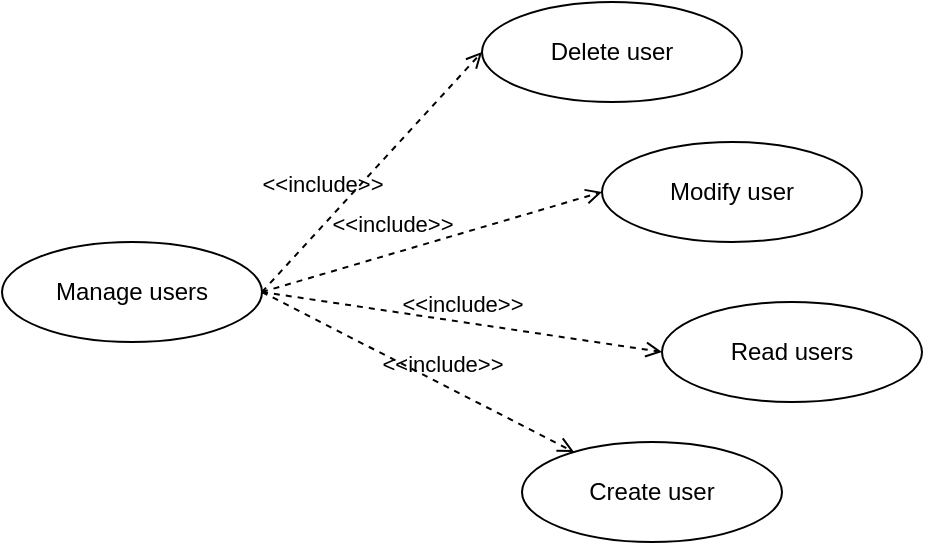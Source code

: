 <mxfile>
    <diagram id="a_LkGoThEOmvOxIcyl3K" name="Pagina-1">
        <mxGraphModel dx="889" dy="724" grid="1" gridSize="10" guides="1" tooltips="1" connect="1" arrows="1" fold="1" page="1" pageScale="1" pageWidth="827" pageHeight="1169" math="0" shadow="0">
            <root>
                <mxCell id="0"/>
                <mxCell id="1" parent="0"/>
                <mxCell id="7" value="Manage users" style="ellipse;whiteSpace=wrap;html=1;" vertex="1" parent="1">
                    <mxGeometry x="20" y="300" width="130" height="50" as="geometry"/>
                </mxCell>
                <mxCell id="11" value="Create user" style="ellipse;whiteSpace=wrap;html=1;" vertex="1" parent="1">
                    <mxGeometry x="280" y="400" width="130" height="50" as="geometry"/>
                </mxCell>
                <mxCell id="12" value="Read users" style="ellipse;whiteSpace=wrap;html=1;" vertex="1" parent="1">
                    <mxGeometry x="350" y="330" width="130" height="50" as="geometry"/>
                </mxCell>
                <mxCell id="13" value="Modify user" style="ellipse;whiteSpace=wrap;html=1;" vertex="1" parent="1">
                    <mxGeometry x="320" y="250" width="130" height="50" as="geometry"/>
                </mxCell>
                <mxCell id="15" value="&amp;lt;&amp;lt;include&amp;gt;&amp;gt;" style="html=1;verticalAlign=bottom;labelBackgroundColor=none;endArrow=open;endFill=0;dashed=1;exitX=1;exitY=0.5;exitDx=0;exitDy=0;" edge="1" parent="1" source="7" target="11">
                    <mxGeometry x="0.148" y="1" width="160" relative="1" as="geometry">
                        <mxPoint x="260" y="340" as="sourcePoint"/>
                        <mxPoint x="240" y="325" as="targetPoint"/>
                        <mxPoint as="offset"/>
                    </mxGeometry>
                </mxCell>
                <mxCell id="16" value="Delete user" style="ellipse;whiteSpace=wrap;html=1;" vertex="1" parent="1">
                    <mxGeometry x="260" y="180" width="130" height="50" as="geometry"/>
                </mxCell>
                <mxCell id="17" value="&amp;lt;&amp;lt;include&amp;gt;&amp;gt;" style="html=1;verticalAlign=bottom;labelBackgroundColor=none;endArrow=open;endFill=0;dashed=1;entryX=0;entryY=0.5;entryDx=0;entryDy=0;" edge="1" parent="1" target="12">
                    <mxGeometry width="160" relative="1" as="geometry">
                        <mxPoint x="150" y="325" as="sourcePoint"/>
                        <mxPoint x="590" y="220" as="targetPoint"/>
                    </mxGeometry>
                </mxCell>
                <mxCell id="18" value="&amp;lt;&amp;lt;include&amp;gt;&amp;gt;" style="html=1;verticalAlign=bottom;labelBackgroundColor=none;endArrow=open;endFill=0;dashed=1;exitX=1;exitY=0.5;exitDx=0;exitDy=0;entryX=0;entryY=0.5;entryDx=0;entryDy=0;" edge="1" parent="1" source="7" target="13">
                    <mxGeometry x="-0.219" y="6" width="160" relative="1" as="geometry">
                        <mxPoint x="160" y="220" as="sourcePoint"/>
                        <mxPoint x="270" y="240" as="targetPoint"/>
                        <mxPoint as="offset"/>
                    </mxGeometry>
                </mxCell>
                <mxCell id="19" value="&amp;lt;&amp;lt;include&amp;gt;&amp;gt;" style="html=1;verticalAlign=bottom;labelBackgroundColor=none;endArrow=open;endFill=0;dashed=1;exitX=1;exitY=0.5;exitDx=0;exitDy=0;entryX=0;entryY=0.5;entryDx=0;entryDy=0;" edge="1" parent="1" source="7" target="16">
                    <mxGeometry x="-0.343" y="8" width="160" relative="1" as="geometry">
                        <mxPoint x="100" y="280" as="sourcePoint"/>
                        <mxPoint x="260" y="280" as="targetPoint"/>
                        <mxPoint as="offset"/>
                    </mxGeometry>
                </mxCell>
            </root>
        </mxGraphModel>
    </diagram>
</mxfile>